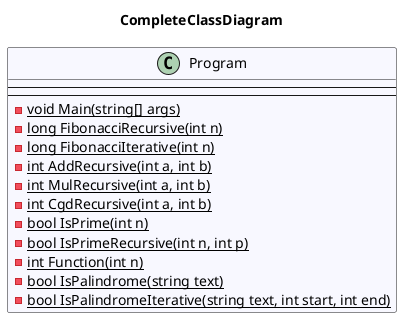 @startuml CompleteClassDiagram
title CompleteClassDiagram
 class Program #GhostWhite {
---
---
- {static} void Main(string[] args)
- {static} long FibonacciRecursive(int n)
- {static} long FibonacciIterative(int n)
- {static} int AddRecursive(int a, int b)
- {static} int MulRecursive(int a, int b)
- {static} int CgdRecursive(int a, int b)
- {static} bool IsPrime(int n)
- {static} bool IsPrimeRecursive(int n, int p)
- {static} int Function(int n)
- {static} bool IsPalindrome(string text)
- {static} bool IsPalindromeIterative(string text, int start, int end)
}
@enduml
